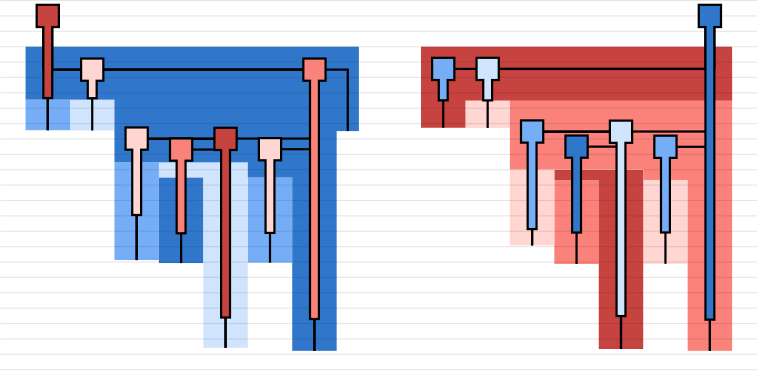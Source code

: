 <?xml version="1.0"?>
<!DOCTYPE ipe SYSTEM "ipe.dtd">
<ipe version="70212" creator="svgtoipe 20191210">
<ipestyle>
<layout paper="768 576" frame="768 576" origin="0 0"/>
<opacity name="10%" value="0.10"/>
<opacity name="20%" value="0.20"/>
<opacity name="30%" value="0.30"/>
<opacity name="40%" value="0.40"/>
<opacity name="50%" value="0.50"/>
<opacity name="60%" value="0.60"/>
<opacity name="70%" value="0.70"/>
<opacity name="80%" value="0.80"/>
<opacity name="90%" value="0.90"/>
<pathstyle cap="0" join="0" fillrule="wind"/>
</ipestyle>
<page>
<group matrix="1 0 0 -1 0 576">
<group>
<group matrix="1 0 0 1 436.82 350">
<group>
<path fill="0.188235 0.466667 0.796078">
0 71.8293 m
0 70.7432 l
0 40.9859 l
16 40.9859 l
16 71.8293 l
0 71.8293 l
h
</path>
<path fill="0.458824 0.682353 0.968627">
32 71.6855 m
32 41.0439 l
48 41.0439 l
48 71.6855 l
32 71.6855 l
h
</path>
<path fill="0.815686 0.894118 0.996078">
32 71.6855 m
32 102.329 l
16 102.329 l
16 71.8293 l
16 40.986 l
0 40.986 l
0 35.6209 l
16 35.6209 l
32 35.6209 l
32 40.986 l
32 71.6855 l
h
</path>
<path fill="0.458824 0.682353 0.968627">
-16 70.7432 m
-16 35.621 l
-16 35.5464 l
0 35.5464 l
16 35.5464 l
32 35.5464 l
32 35.621 l
16 35.621 l
0 35.621 l
0 70.7432 l
-16 70.7432 l
h
</path>
<path fill="0.815686 0.894118 0.996078">
-32 24.0888 m
-32 23.9957 l
-32 13.0072 l
-16 13.0072 l
-16 24.0888 l
-32 24.0888 l
h
</path>
<path fill="0.458824 0.682353 0.968627">
-48 23.9957 m
-48 13.0072 l
-32 13.0072 l
-32 23.9957 l
-48 23.9957 l
h
</path>
<path fill="0.188235 0.466667 0.796078" pen="136">
72 2.18729 m
72 13.0073 l
72 24.3153 l
64 24.3153 l
64 24.3253 l
64 27.0115 l
64 27.1294 l
64 30.8333 l
64 30.9678 l
64 35.5465 l
64 41.044 l
64 103.423 l
48 103.423 l
48 71.6855 l
48 41.044 l
32 41.044 l
32 35.5465 l
16 35.5465 l
0 35.5465 l
-16 35.5465 l
-16 27.1294 l
-16 24.0888 l
-16 13.0073 l
-32 13.0073 l
-48 13.0073 l
-48 2.19981 l
-48 2.18729 l
-48 -6.06591 l
72 -6.06591 l
72 2.18729 l
h
</path>
</group>
</group>
<group matrix="1 0 0 1 595.18 350">
<group>
<path fill="0.984314 0.509804 0.478431">
-16 72.1396 m
-16 65.462 l
-16 42.041 l
0 42.041 l
0 72.1396 l
-16 72.1396 l
h
</path>
<path fill="1 0.839216 0.819608">
16 72.0817 m
16 41.9065 l
32 41.9065 l
32 72.0817 l
16 72.0817 l
h
</path>
<path fill="0.776471 0.262745 0.25098">
16 72.0817 m
16 102.763 l
0 102.763 l
0 72.1396 l
0 42.0411 l
-16 42.0411 l
-16 38.2026 l
0 38.2026 l
16 38.2026 l
16 42.0411 l
16 72.0817 l
h
</path>
<path fill="1 0.839216 0.819608">
-32 65.462 m
-32 38.2027 l
-32 38.0846 l
-16 38.0846 l
0 38.0846 l
16 38.0846 l
16 38.2027 l
0 38.2027 l
-16 38.2027 l
-16 65.462 l
-32 65.462 l
h
</path>
<path fill="1 0.839216 0.819608">
-48 23.16 m
-48 23.1186 l
-48 13.273 l
-32 13.273 l
-32 23.16 l
-48 23.16 l
h
</path>
<path fill="0.984314 0.509804 0.478431">
32 103.423 m
32 72.0817 l
32 41.9066 l
16 41.9066 l
16 38.0847 l
0 38.0847 l
-16 38.0847 l
-32 38.0847 l
-32 24.5477 l
-32 23.16 l
-32 13.2731 l
-48 13.2731 l
-48 1.93409 l
-32 1.93409 l
-16 1.93409 l
0 1.93409 l
16 1.93409 l
32 1.93409 l
48 1.93409 l
48 13.2731 l
48 24.4732 l
48 24.5477 l
48 29.9128 l
48 29.9707 l
48 38.0847 l
48 41.9066 l
48 103.423 l
32 103.423 l
h
</path>
<path fill="0.776471 0.262745 0.25098" pen="128">
48 1.93409 m
48 13.2606 l
48 13.2731 l
-32 13.2731 l
-48 13.2731 l
-48 23.1186 l
-64 23.1186 l
-64 13.2731 l
-64 13.2606 l
-64 1.93409 l
-64 -6.06591 l
48 -6.06591 l
48 1.93409 l
h
</path>
</group>
</group>
<group matrix="1 0 0 1 400 350">
<group>
<path stroke="0 0 0" opacity="10%" pen="0.4">
-20.18 -22.6756 m
252.18 -22.6756 l
</path>
<path stroke="0 0 0" opacity="10%" pen="0.4">
-20.18 -17.1391 m
252.18 -17.1391 l
</path>
<path stroke="0 0 0" opacity="10%" pen="0.4">
-20.18 -11.6025 m
252.18 -11.6025 l
</path>
<path stroke="0 0 0" opacity="10%" pen="0.4">
-20.18 -6.06591 m
252.18 -6.06591 l
</path>
<path stroke="0 0 0" opacity="10%" pen="0.4">
-20.18 -0.52933 m
252.18 -0.52933 l
</path>
<path stroke="0 0 0" opacity="10%" pen="0.4">
-20.18 5.00725 m
252.18 5.00725 l
</path>
<path stroke="0 0 0" opacity="10%" pen="0.4">
-20.18 10.5438 m
252.18 10.5438 l
</path>
<path stroke="0 0 0" opacity="10%" pen="0.4">
-20.18 16.0804 m
252.18 16.0804 l
</path>
<path stroke="0 0 0" opacity="10%" pen="0.4">
-20.18 21.617 m
252.18 21.617 l
</path>
<path stroke="0 0 0" opacity="10%" pen="0.4">
-20.18 27.1536 m
252.18 27.1536 l
</path>
<path stroke="0 0 0" opacity="10%" pen="0.4">
-20.18 32.6901 m
252.18 32.6901 l
</path>
<path stroke="0 0 0" opacity="10%" pen="0.4">
-20.18 38.2267 m
252.18 38.2267 l
</path>
<path stroke="0 0 0" opacity="10%" pen="0.4">
-20.18 43.7633 m
252.18 43.7633 l
</path>
<path stroke="0 0 0" opacity="10%" pen="0.4">
-20.18 49.2999 m
252.18 49.2999 l
</path>
<path stroke="0 0 0" opacity="10%" pen="0.4">
-20.18 54.8365 m
252.18 54.8365 l
</path>
<path stroke="0 0 0" opacity="10%" pen="0.4">
-20.18 60.373 m
252.18 60.373 l
</path>
<path stroke="0 0 0" opacity="10%" pen="0.4">
-20.18 65.9096 m
252.18 65.9096 l
</path>
<path stroke="0 0 0" opacity="10%" pen="0.4">
-20.18 71.4462 m
252.18 71.4462 l
</path>
<path stroke="0 0 0" opacity="10%" pen="0.4">
-20.18 76.9828 m
252.18 76.9828 l
</path>
<path stroke="0 0 0" opacity="10%" pen="0.4">
-20.18 82.5194 m
252.18 82.5194 l
</path>
<path stroke="0 0 0" opacity="10%" pen="0.4">
-20.18 88.0559 m
252.18 88.0559 l
</path>
<path stroke="0 0 0" opacity="10%" pen="0.4">
-20.18 93.5925 m
252.18 93.5925 l
</path>
<path stroke="0 0 0" opacity="10%" pen="0.4">
-20.18 99.1291 m
252.18 99.1291 l
</path>
<path stroke="0 0 0" opacity="10%" pen="0.4">
-20.18 104.666 m
252.18 104.666 l
</path>
<path stroke="0 0 0" opacity="10%" pen="0.4">
-20.18 110.202 m
252.18 110.202 l
</path>
</group>
</group>
<group matrix="1 0 0 1 436.82 350">
<group>
<path stroke="0 0 0" pen="0.8">
-40 2.18729 m
-40 2.19981 l
</path>
<path stroke="0 0 0" pen="0.8">
-40 2.18729 m
-40 2.19981 l
</path>
<path stroke="0 0 0" pen="0.8">
-40 2.19981 m
-40 24.0057 l
</path>
<path stroke="0 0 0" pen="0.8">
-40 2.19981 m
-40 24.0057 l
</path>
<path stroke="0 0 0" pen="0.8">
56 2.19981 m
56 2.19981 l
</path>
<path stroke="0 0 0" pen="0.8">
56.4 2.19981 m
-40 2.19981 l
</path>
<path stroke="0 0 0" pen="0.8">
-24 2.19981 m
-24 24.0988 l
</path>
<path stroke="0 0 0" pen="0.8">
-24.4 2.19981 m
56 2.19981 l
</path>
<path stroke="0 0 0" pen="0.8">
56 2.19981 m
56 27.0115 l
</path>
<path stroke="0 0 0" pen="0.8">
56 2.19981 m
56 27.0115 l
</path>
<path stroke="0 0 0" pen="0.8">
-8 27.0115 m
-8 27.1294 l
</path>
<path stroke="0 0 0" pen="0.8">
-8.4 27.0115 m
56 27.0115 l
</path>
<path stroke="0 0 0" pen="0.8">
-8 27.1294 m
-8 70.7532 l
</path>
<path stroke="0 0 0" pen="0.8">
-8 27.1294 m
-8 70.7532 l
</path>
<path stroke="0 0 0" pen="0.8">
24 27.1294 m
24 30.9678 l
</path>
<path stroke="0 0 0" pen="0.8">
24.4 27.1294 m
-8 27.1294 l
</path>
<path stroke="0 0 0" pen="0.8">
8 30.9678 m
8 71.8393 l
</path>
<path stroke="0 0 0" pen="0.8">
7.6 30.9678 m
24 30.9678 l
</path>
<path stroke="0 0 0" pen="0.8">
24 30.9678 m
24 102.339 l
</path>
<path stroke="0 0 0" pen="0.8">
24 30.9678 m
24 102.339 l
</path>
<path stroke="0 0 0" pen="0.8">
56 27.0115 m
56 30.8333 l
</path>
<path stroke="0 0 0" pen="0.8">
56 27.0115 m
56 30.8333 l
</path>
<path stroke="0 0 0" pen="0.8">
40 30.8333 m
40 71.6955 l
</path>
<path stroke="0 0 0" pen="0.8">
39.6 30.8333 m
56 30.8333 l
</path>
<path stroke="0 0 0" pen="0.8">
56 30.8333 m
56 103.433 l
</path>
<path stroke="0 0 0" pen="0.8">
56 30.8333 m
56 103.433 l
</path>
<path stroke="0 0 0" pen="0.8">
68 2.18729 m
68 24.3253 l
</path>
<path stroke="0 0 0" pen="0.8">
68.4 2.18729 m
-40 2.18729 l
</path>
</group>
</group>
<group matrix="1 0 0 1 436.82 350">
<group>
<path stroke="0 0 0" pen="4">
-40 2.18729 m
-40 -17.1391 l
</path>
<path stroke="0 0 0" pen="4">
-40 2.19981 m
-40 12.8233 l
-40 2.19981 l
-40 12.8233 l
-40 2.18729 l
-40 2.19981 l
-40 2.18729 l
-40 -17.1391 l
</path>
<path stroke="0 0 0" fill="0.776471 0.262745 0.25098" stroke-opacity="opaque" pen="0.8">
-44 -21.1391 m
-36 -21.1391 l
-36 -13.1391 l
-44 -13.1391 l
-44 -21.1391 l
h
</path>
<path stroke="0.776471 0.262745 0.25098" fill="0.776471 0.262745 0.25098" stroke-opacity="opaque" pen="2.4">
-40 2.19981 m
-40 12.0233 l
-40 2.19981 l
-40 12.0233 l
-40 2.18729 l
-40 2.19981 l
-40 2.18729 l
-40 -17.1391 l
</path>
<path stroke="0 0 0" pen="4">
56 30.8333 m
56 92.3725 l
56 30.8333 l
56 92.3725 l
56 27.0115 l
56 30.8333 l
56 2.19981 l
56 27.0115 l
56 2.19981 l
56 2.19981 l
</path>
<path stroke="0 0 0" fill="0.984314 0.509804 0.478431" stroke-opacity="opaque" pen="0.8">
52 -1.80019 m
60 -1.80019 l
60 6.19981 l
52 6.19981 l
52 -1.80019 l
h
</path>
<path stroke="0.984314 0.509804 0.478431" fill="0.984314 0.509804 0.478431" stroke-opacity="opaque" pen="2.4">
56 30.8333 m
56 91.5725 l
56 30.8333 l
56 91.5725 l
56 27.0115 l
56 30.8333 l
56 2.19981 l
56 27.0115 l
56 2.19981 l
56 2.19981 l
</path>
<path stroke="0 0 0" pen="4">
-24 2.19981 m
-24 12.8652 l
-24 2.19981 l
-24 12.8652 l
</path>
<path stroke="0 0 0" fill="1 0.839216 0.819608" stroke-opacity="opaque" pen="0.8">
-28 -1.80019 m
-20 -1.80019 l
-20 6.19981 l
-28 6.19981 l
-28 -1.80019 l
h
</path>
<path stroke="1 0.839216 0.819608" fill="1 0.839216 0.819608" stroke-opacity="opaque" pen="2.4">
-24 2.19981 m
-24 12.0652 l
-24 2.19981 l
-24 12.0652 l
</path>
<path stroke="0 0 0" pen="4">
-8 27.1294 m
-8 54.9243 l
-8 27.1294 l
-8 54.9243 l
-8 27.0115 l
-8 27.1294 l
</path>
<path stroke="0 0 0" fill="1 0.839216 0.819608" stroke-opacity="opaque" pen="0.8">
-12 23.0115 m
-4 23.0115 l
-4 31.0115 l
-12 31.0115 l
-12 23.0115 l
h
</path>
<path stroke="1 0.839216 0.819608" fill="1 0.839216 0.819608" stroke-opacity="opaque" pen="2.4">
-8 27.1294 m
-8 54.1243 l
-8 27.1294 l
-8 54.1243 l
-8 27.0115 l
-8 27.1294 l
</path>
<path stroke="0 0 0" pen="4">
24 30.9678 m
24 91.8323 l
24 30.9678 l
24 91.8323 l
24 27.1294 l
24 30.9678 l
</path>
<path stroke="0 0 0" fill="0.776471 0.262745 0.25098" stroke-opacity="opaque" pen="0.8">
20 23.1294 m
28 23.1294 l
28 31.1294 l
20 31.1294 l
20 23.1294 l
h
</path>
<path stroke="0.776471 0.262745 0.25098" fill="0.776471 0.262745 0.25098" stroke-opacity="opaque" pen="2.4">
24 30.9678 m
24 91.0323 l
24 30.9678 l
24 91.0323 l
24 27.1294 l
24 30.9678 l
</path>
<path stroke="0 0 0" pen="4">
40 30.8333 m
40 61.3697 l
40 30.8333 l
40 61.3697 l
</path>
<path stroke="0 0 0" fill="1 0.839216 0.819608" stroke-opacity="opaque" pen="0.8">
36 26.8333 m
44 26.8333 l
44 34.8333 l
36 34.8333 l
36 26.8333 l
h
</path>
<path stroke="1 0.839216 0.819608" fill="1 0.839216 0.819608" stroke-opacity="opaque" pen="2.4">
40 30.8333 m
40 60.5697 l
40 30.8333 l
40 60.5697 l
</path>
<path stroke="0 0 0" pen="4">
8 30.9678 m
8 61.5109 l
8 30.9678 l
8 61.5109 l
</path>
<path stroke="0 0 0" fill="0.984314 0.509804 0.478431" stroke-opacity="opaque" pen="0.8">
4 26.9678 m
12 26.9678 l
12 34.9678 l
4 34.9678 l
4 26.9678 l
h
</path>
<path stroke="0.984314 0.509804 0.478431" fill="0.984314 0.509804 0.478431" stroke-opacity="opaque" pen="2.4">
8 30.9678 m
8 60.7109 l
8 30.9678 l
8 60.7109 l
</path>
</group>
</group>
<group matrix="1 0 0 1 595.18 350">
<group>
<path stroke="0 0 0" pen="0.8">
-56 1.93409 m
-56 23.1286 l
</path>
<path stroke="0 0 0" pen="0.8">
-56.4 1.93409 m
40 1.93409 l
</path>
<path stroke="0 0 0" pen="0.8">
40 1.93409 m
40 1.93409 l
</path>
<path stroke="0 0 0" pen="0.8">
40 1.93409 m
40 1.93409 l
</path>
<path stroke="0 0 0" pen="0.8">
-40 1.93409 m
-40 23.17 l
</path>
<path stroke="0 0 0" pen="0.8">
-40.4 1.93409 m
40 1.93409 l
</path>
<path stroke="0 0 0" pen="0.8">
40 1.93409 m
40 24.4732 l
</path>
<path stroke="0 0 0" pen="0.8">
40 1.93409 m
40 24.4732 l
</path>
<path stroke="0 0 0" pen="0.8">
-24 24.4732 m
-24 24.5477 l
</path>
<path stroke="0 0 0" pen="0.8">
-24.4 24.4732 m
40 24.4732 l
</path>
<path stroke="0 0 0" pen="0.8">
-24 24.5477 m
-24 65.472 l
</path>
<path stroke="0 0 0" pen="0.8">
-24 24.5477 m
-24 65.472 l
</path>
<path stroke="0 0 0" pen="0.8">
8 24.5477 m
8 29.9128 l
</path>
<path stroke="0 0 0" pen="0.8">
8.4 24.5477 m
-24 24.5477 l
</path>
<path stroke="0 0 0" pen="0.8">
-8 29.9128 m
-8 72.1496 l
</path>
<path stroke="0 0 0" pen="0.8">
-8.4 29.9128 m
8 29.9128 l
</path>
<path stroke="0 0 0" pen="0.8">
8 29.9128 m
8 102.773 l
</path>
<path stroke="0 0 0" pen="0.8">
8 29.9128 m
8 102.773 l
</path>
<path stroke="0 0 0" pen="0.8">
40 24.4732 m
40 29.9707 l
</path>
<path stroke="0 0 0" pen="0.8">
40 24.4732 m
40 29.9707 l
</path>
<path stroke="0 0 0" pen="0.8">
24 29.9707 m
24 72.0917 l
</path>
<path stroke="0 0 0" pen="0.8">
23.6 29.9707 m
40 29.9707 l
</path>
<path stroke="0 0 0" pen="0.8">
40 29.9707 m
40 103.433 l
</path>
<path stroke="0 0 0" pen="0.8">
40 29.9707 m
40 103.433 l
</path>
</group>
</group>
<group matrix="1 0 0 1 595.18 350">
<group>
<path stroke="0 0 0" pen="4">
40 1.93409 m
40 -16.8859 l
</path>
<path stroke="0 0 0" pen="4">
40 29.9707 m
40 92.5953 l
40 29.9707 l
40 92.5953 l
40 24.4732 l
40 29.9707 l
40 1.93409 l
40 24.4732 l
40 1.93409 l
40 1.93409 l
40 -17.1391 l
</path>
<path stroke="0 0 0" fill="0.188235 0.466667 0.796078" stroke-opacity="opaque" pen="0.8">
36 -21.1391 m
44 -21.1391 l
44 -13.1391 l
36 -13.1391 l
36 -21.1391 l
h
</path>
<path stroke="0.188235 0.466667 0.796078" fill="0.188235 0.466667 0.796078" stroke-opacity="opaque" pen="2.4">
40 29.9707 m
40 91.7953 l
40 29.9707 l
40 91.7953 l
40 24.4732 l
40 29.9707 l
40 1.93409 l
40 24.4732 l
40 1.93409 l
40 1.93409 l
40 -17.1391 l
</path>
<path stroke="0 0 0" pen="4">
-56 1.93409 m
-56 13.6461 l
-56 1.93409 l
-56 13.6461 l
</path>
<path stroke="0 0 0" fill="0.458824 0.682353 0.968627" stroke-opacity="opaque" pen="0.8">
-60 -2.06591 m
-52 -2.06591 l
-52 5.93409 l
-60 5.93409 l
-60 -2.06591 l
h
</path>
<path stroke="0.458824 0.682353 0.968627" fill="0.458824 0.682353 0.968627" stroke-opacity="opaque" pen="2.4">
-56 1.93409 m
-56 12.8461 l
-56 1.93409 l
-56 12.8461 l
</path>
<path stroke="0 0 0" pen="4">
-40 1.93409 m
-40 13.6674 l
-40 1.93409 l
-40 13.6674 l
</path>
<path stroke="0 0 0" fill="0.815686 0.894118 0.996078" stroke-opacity="opaque" pen="0.8">
-44 -2.06591 m
-36 -2.06591 l
-36 5.93409 l
-44 5.93409 l
-44 -2.06591 l
h
</path>
<path stroke="0.815686 0.894118 0.996078" fill="0.815686 0.894118 0.996078" stroke-opacity="opaque" pen="2.4">
-40 1.93409 m
-40 12.8674 l
-40 1.93409 l
-40 12.8674 l
</path>
<path stroke="0 0 0" pen="4">
-24 24.5477 m
-24 59.9915 l
-24 24.5477 l
-24 59.9915 l
-24 24.4732 l
-24 24.5477 l
</path>
<path stroke="0 0 0" fill="0.458824 0.682353 0.968627" stroke-opacity="opaque" pen="0.8">
-28 20.4732 m
-20 20.4732 l
-20 28.4732 l
-28 28.4732 l
-28 20.4732 l
h
</path>
<path stroke="0.458824 0.682353 0.968627" fill="0.458824 0.682353 0.968627" stroke-opacity="opaque" pen="2.4">
-24 24.5477 m
-24 59.1915 l
-24 24.5477 l
-24 59.1915 l
-24 24.4732 l
-24 24.5477 l
</path>
<path stroke="0 0 0" pen="4">
8 29.9128 m
8 91.3093 l
8 29.9128 l
8 91.3093 l
8 24.5477 l
8 29.9128 l
</path>
<path stroke="0 0 0" fill="0.815686 0.894118 0.996078" stroke-opacity="opaque" pen="0.8">
4 20.5477 m
12 20.5477 l
12 28.5477 l
4 28.5477 l
4 20.5477 l
h
</path>
<path stroke="0.815686 0.894118 0.996078" fill="0.815686 0.894118 0.996078" stroke-opacity="opaque" pen="2.4">
8 29.9128 m
8 90.5093 l
8 29.9128 l
8 90.5093 l
8 24.5477 l
8 29.9128 l
</path>
<path stroke="0 0 0" pen="4">
24 29.9707 m
24 61.2146 l
24 29.9707 l
24 61.2146 l
</path>
<path stroke="0 0 0" fill="0.458824 0.682353 0.968627" stroke-opacity="opaque" pen="0.8">
20 25.9707 m
28 25.9707 l
28 33.9707 l
20 33.9707 l
20 25.9707 l
h
</path>
<path stroke="0.458824 0.682353 0.968627" fill="0.458824 0.682353 0.968627" stroke-opacity="opaque" pen="2.4">
24 29.9707 m
24 60.4146 l
24 29.9707 l
24 60.4146 l
</path>
<path stroke="0 0 0" pen="4">
-8 29.9128 m
-8 61.2404 l
-8 29.9128 l
-8 61.2404 l
</path>
<path stroke="0 0 0" fill="0.188235 0.466667 0.796078" stroke-opacity="opaque" pen="0.8">
-12 25.9128 m
-4 25.9128 l
-4 33.9128 l
-12 33.9128 l
-12 25.9128 l
h
</path>
<path stroke="0.188235 0.466667 0.796078" fill="0.188235 0.466667 0.796078" stroke-opacity="opaque" pen="2.4">
-8 29.9128 m
-8 60.4404 l
-8 29.9128 l
-8 60.4404 l
</path>
</group>
</group>
</group>
</group>
</page>
</ipe>
